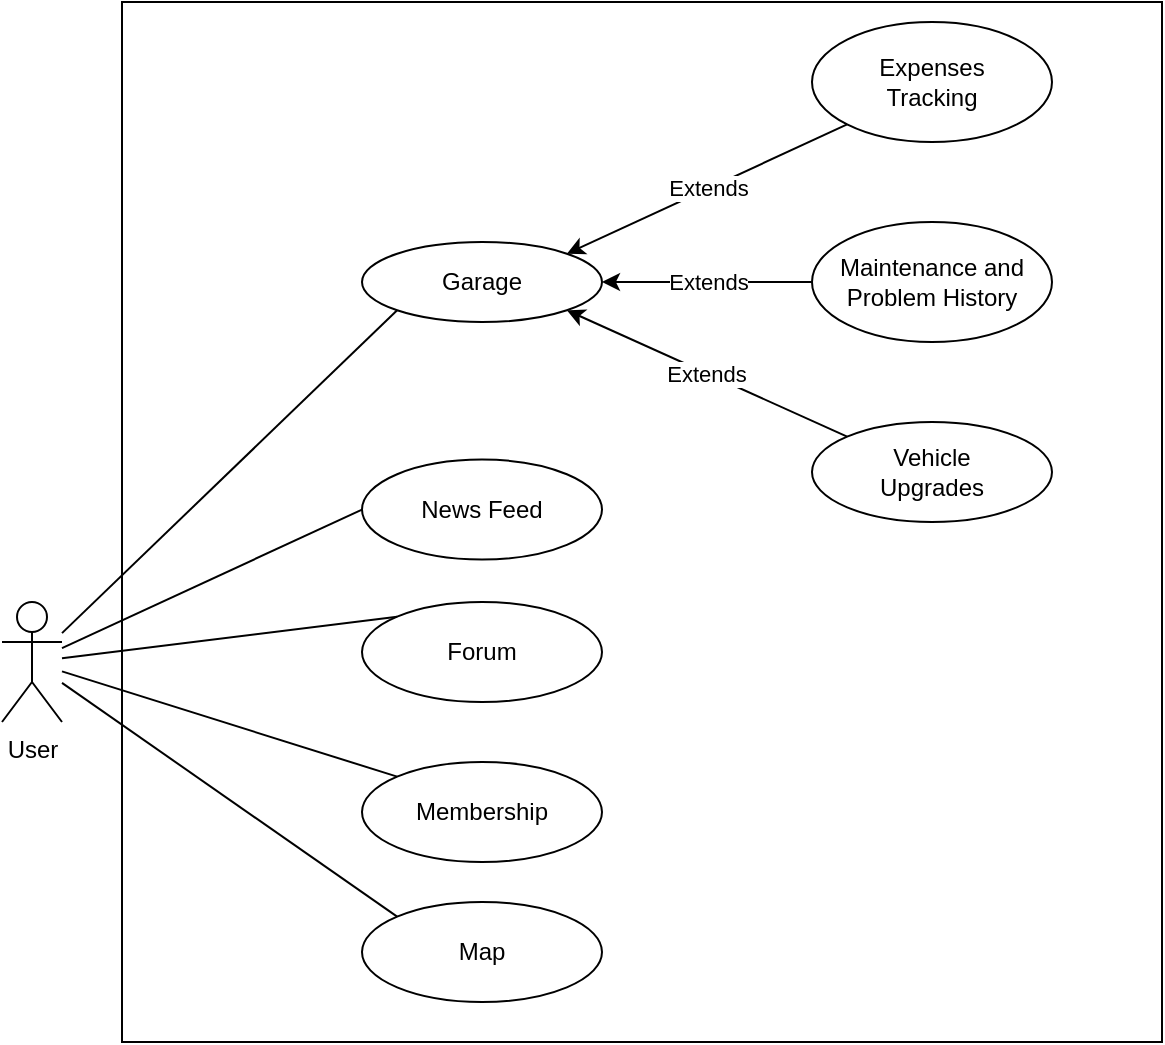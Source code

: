 <mxfile version="21.1.1" type="device">
  <diagram name="Page-1" id="yWowMTtayS1ZynBobYyf">
    <mxGraphModel dx="1111" dy="631" grid="1" gridSize="10" guides="1" tooltips="1" connect="1" arrows="1" fold="1" page="1" pageScale="1" pageWidth="850" pageHeight="1100" math="0" shadow="0">
      <root>
        <mxCell id="0" />
        <mxCell id="1" parent="0" />
        <mxCell id="bktB7Bni2_66pWsPMCE5-1" value="User" style="shape=umlActor;verticalLabelPosition=bottom;verticalAlign=top;html=1;outlineConnect=0;" parent="1" vertex="1">
          <mxGeometry x="20" y="320" width="30" height="60" as="geometry" />
        </mxCell>
        <mxCell id="bktB7Bni2_66pWsPMCE5-5" value="Garage" style="ellipse;whiteSpace=wrap;html=1;" parent="1" vertex="1">
          <mxGeometry x="200" y="140.0" width="120" height="40" as="geometry" />
        </mxCell>
        <mxCell id="bktB7Bni2_66pWsPMCE5-8" value="" style="endArrow=none;html=1;rounded=0;entryX=0;entryY=1;entryDx=0;entryDy=0;" parent="1" source="bktB7Bni2_66pWsPMCE5-1" target="bktB7Bni2_66pWsPMCE5-5" edge="1">
          <mxGeometry width="50" height="50" relative="1" as="geometry">
            <mxPoint x="80" y="270" as="sourcePoint" />
            <mxPoint x="150" y="288.79" as="targetPoint" />
          </mxGeometry>
        </mxCell>
        <mxCell id="bktB7Bni2_66pWsPMCE5-9" value="Expenses&lt;br&gt;Tracking" style="ellipse;whiteSpace=wrap;html=1;" parent="1" vertex="1">
          <mxGeometry x="425" y="30" width="120" height="60" as="geometry" />
        </mxCell>
        <mxCell id="bktB7Bni2_66pWsPMCE5-11" value="Extends" style="endArrow=classic;html=1;rounded=0;entryX=1;entryY=0;entryDx=0;entryDy=0;exitX=0;exitY=1;exitDx=0;exitDy=0;" parent="1" source="bktB7Bni2_66pWsPMCE5-9" target="bktB7Bni2_66pWsPMCE5-5" edge="1">
          <mxGeometry width="50" height="50" relative="1" as="geometry">
            <mxPoint x="427.574" y="170.003" as="sourcePoint" />
            <mxPoint x="450" y="498.79" as="targetPoint" />
          </mxGeometry>
        </mxCell>
        <mxCell id="bktB7Bni2_66pWsPMCE5-12" value="News Feed" style="ellipse;whiteSpace=wrap;html=1;" parent="1" vertex="1">
          <mxGeometry x="200" y="248.79" width="120" height="50" as="geometry" />
        </mxCell>
        <mxCell id="bktB7Bni2_66pWsPMCE5-13" value="" style="endArrow=none;html=1;rounded=0;entryX=0;entryY=0.5;entryDx=0;entryDy=0;" parent="1" source="bktB7Bni2_66pWsPMCE5-1" target="bktB7Bni2_66pWsPMCE5-12" edge="1">
          <mxGeometry width="50" height="50" relative="1" as="geometry">
            <mxPoint x="60" y="340" as="sourcePoint" />
            <mxPoint x="450" y="498.79" as="targetPoint" />
          </mxGeometry>
        </mxCell>
        <mxCell id="bktB7Bni2_66pWsPMCE5-14" value="Forum" style="ellipse;whiteSpace=wrap;html=1;" parent="1" vertex="1">
          <mxGeometry x="200" y="320" width="120" height="50" as="geometry" />
        </mxCell>
        <mxCell id="bktB7Bni2_66pWsPMCE5-15" value="" style="endArrow=none;html=1;rounded=0;entryX=0;entryY=0;entryDx=0;entryDy=0;" parent="1" source="bktB7Bni2_66pWsPMCE5-1" target="bktB7Bni2_66pWsPMCE5-14" edge="1">
          <mxGeometry width="50" height="50" relative="1" as="geometry">
            <mxPoint x="60" y="350" as="sourcePoint" />
            <mxPoint x="450" y="498.79" as="targetPoint" />
          </mxGeometry>
        </mxCell>
        <mxCell id="bktB7Bni2_66pWsPMCE5-16" value="Maintenance and&lt;br&gt;Problem History" style="ellipse;whiteSpace=wrap;html=1;" parent="1" vertex="1">
          <mxGeometry x="425" y="130" width="120" height="60" as="geometry" />
        </mxCell>
        <mxCell id="bktB7Bni2_66pWsPMCE5-17" value="Extends" style="endArrow=classic;html=1;rounded=0;entryX=1;entryY=0.5;entryDx=0;entryDy=0;exitX=0;exitY=0.5;exitDx=0;exitDy=0;" parent="1" source="bktB7Bni2_66pWsPMCE5-16" target="bktB7Bni2_66pWsPMCE5-5" edge="1">
          <mxGeometry width="50" height="50" relative="1" as="geometry">
            <mxPoint x="400" y="538.79" as="sourcePoint" />
            <mxPoint x="450" y="488.79" as="targetPoint" />
          </mxGeometry>
        </mxCell>
        <mxCell id="bktB7Bni2_66pWsPMCE5-18" value="Vehicle&lt;br&gt;Upgrades" style="ellipse;whiteSpace=wrap;html=1;" parent="1" vertex="1">
          <mxGeometry x="425" y="230" width="120" height="50" as="geometry" />
        </mxCell>
        <mxCell id="bktB7Bni2_66pWsPMCE5-19" value="Extends" style="endArrow=classic;html=1;rounded=0;entryX=1;entryY=1;entryDx=0;entryDy=0;exitX=0;exitY=0;exitDx=0;exitDy=0;" parent="1" source="bktB7Bni2_66pWsPMCE5-18" target="bktB7Bni2_66pWsPMCE5-5" edge="1">
          <mxGeometry width="50" height="50" relative="1" as="geometry">
            <mxPoint x="400" y="538.79" as="sourcePoint" />
            <mxPoint x="450" y="488.79" as="targetPoint" />
          </mxGeometry>
        </mxCell>
        <mxCell id="bktB7Bni2_66pWsPMCE5-20" value="Membership" style="ellipse;whiteSpace=wrap;html=1;" parent="1" vertex="1">
          <mxGeometry x="200" y="400" width="120" height="50" as="geometry" />
        </mxCell>
        <mxCell id="bktB7Bni2_66pWsPMCE5-21" value="" style="endArrow=none;html=1;rounded=0;entryX=0;entryY=0;entryDx=0;entryDy=0;" parent="1" source="bktB7Bni2_66pWsPMCE5-1" target="bktB7Bni2_66pWsPMCE5-20" edge="1">
          <mxGeometry width="50" height="50" relative="1" as="geometry">
            <mxPoint x="60" y="350" as="sourcePoint" />
            <mxPoint x="450" y="488.79" as="targetPoint" />
          </mxGeometry>
        </mxCell>
        <mxCell id="bktB7Bni2_66pWsPMCE5-24" value="Map" style="ellipse;whiteSpace=wrap;html=1;" parent="1" vertex="1">
          <mxGeometry x="200" y="470" width="120" height="50" as="geometry" />
        </mxCell>
        <mxCell id="bktB7Bni2_66pWsPMCE5-25" value="" style="endArrow=none;html=1;rounded=0;exitX=0;exitY=0;exitDx=0;exitDy=0;" parent="1" source="bktB7Bni2_66pWsPMCE5-24" target="bktB7Bni2_66pWsPMCE5-1" edge="1">
          <mxGeometry width="50" height="50" relative="1" as="geometry">
            <mxPoint x="400" y="420" as="sourcePoint" />
            <mxPoint x="450" y="370" as="targetPoint" />
          </mxGeometry>
        </mxCell>
        <mxCell id="ymL-ZavHA-vIrFOXtNge-3" value="" style="rounded=0;whiteSpace=wrap;html=1;fillColor=none;" vertex="1" parent="1">
          <mxGeometry x="80" y="20" width="520" height="520" as="geometry" />
        </mxCell>
      </root>
    </mxGraphModel>
  </diagram>
</mxfile>
